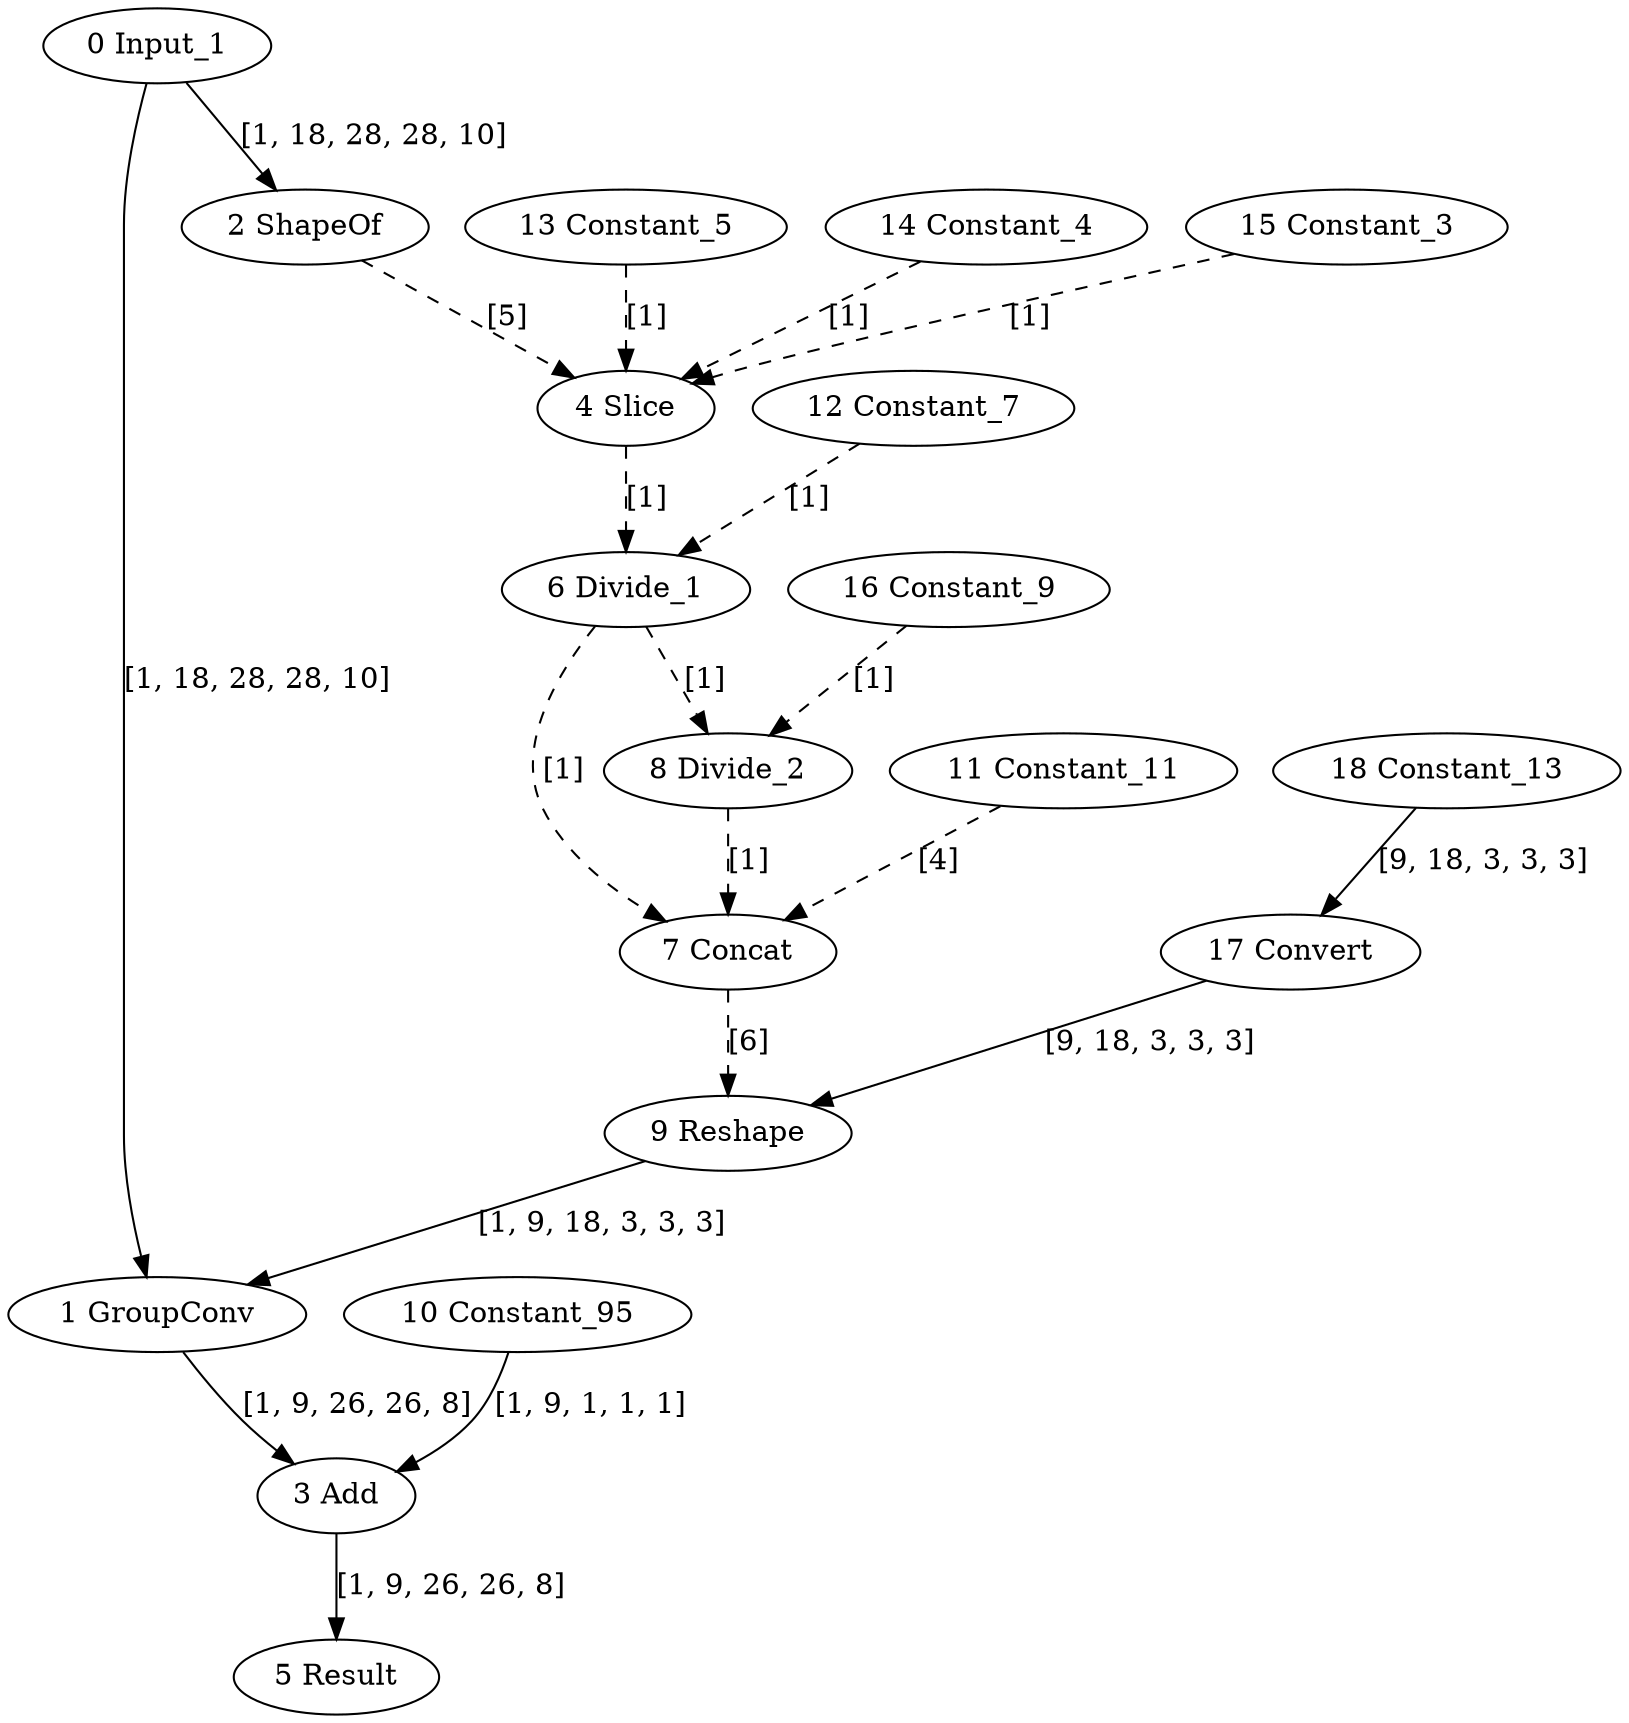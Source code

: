 strict digraph  {
"0 Input_1" [id=0, type=Parameter];
"1 GroupConv" [id=1, type=GroupConvolution];
"2 ShapeOf" [id=2, type=ShapeOf];
"3 Add" [id=3, type=Add];
"4 Slice" [id=4, type=StridedSlice];
"5 Result" [id=5, type=Result];
"6 Divide_1" [id=6, type=Divide];
"7 Concat" [id=7, type=Concat];
"8 Divide_2" [id=8, type=Divide];
"9 Reshape" [id=9, type=Reshape];
"10 Constant_95" [id=10, type=Constant];
"11 Constant_11" [id=11, type=Constant];
"12 Constant_7" [id=12, type=Constant];
"13 Constant_5" [id=13, type=Constant];
"14 Constant_4" [id=14, type=Constant];
"15 Constant_3" [id=15, type=Constant];
"16 Constant_9" [id=16, type=Constant];
"17 Convert" [id=17, type=Convert];
"18 Constant_13" [id=18, type=Constant];
"0 Input_1" -> "1 GroupConv"  [label="[1, 18, 28, 28, 10]", style=solid];
"0 Input_1" -> "2 ShapeOf"  [label="[1, 18, 28, 28, 10]", style=solid];
"1 GroupConv" -> "3 Add"  [label="[1, 9, 26, 26, 8]", style=solid];
"2 ShapeOf" -> "4 Slice"  [label="[5]", style=dashed];
"3 Add" -> "5 Result"  [label="[1, 9, 26, 26, 8]", style=solid];
"4 Slice" -> "6 Divide_1"  [label="[1]", style=dashed];
"6 Divide_1" -> "7 Concat"  [label="[1]", style=dashed];
"6 Divide_1" -> "8 Divide_2"  [label="[1]", style=dashed];
"7 Concat" -> "9 Reshape"  [label="[6]", style=dashed];
"8 Divide_2" -> "7 Concat"  [label="[1]", style=dashed];
"9 Reshape" -> "1 GroupConv"  [label="[1, 9, 18, 3, 3, 3]", style=solid];
"10 Constant_95" -> "3 Add"  [label="[1, 9, 1, 1, 1]", style=solid];
"11 Constant_11" -> "7 Concat"  [label="[4]", style=dashed];
"12 Constant_7" -> "6 Divide_1"  [label="[1]", style=dashed];
"13 Constant_5" -> "4 Slice"  [label="[1]", style=dashed];
"14 Constant_4" -> "4 Slice"  [label="[1]", style=dashed];
"15 Constant_3" -> "4 Slice"  [label="[1]", style=dashed];
"16 Constant_9" -> "8 Divide_2"  [label="[1]", style=dashed];
"17 Convert" -> "9 Reshape"  [label="[9, 18, 3, 3, 3]", style=solid];
"18 Constant_13" -> "17 Convert"  [label="[9, 18, 3, 3, 3]", style=solid];
}
